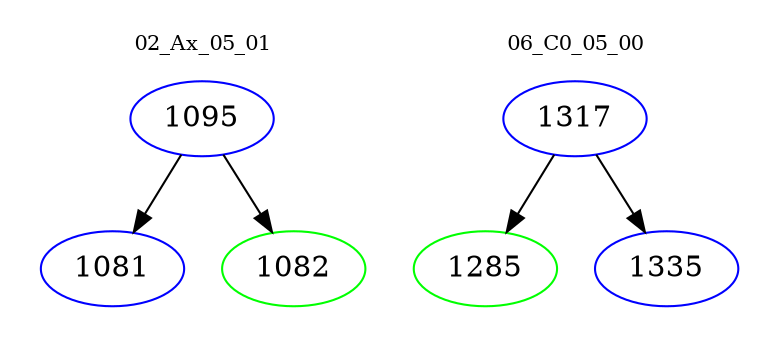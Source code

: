 digraph{
subgraph cluster_0 {
color = white
label = "02_Ax_05_01";
fontsize=10;
T0_1095 [label="1095", color="blue"]
T0_1095 -> T0_1081 [color="black"]
T0_1081 [label="1081", color="blue"]
T0_1095 -> T0_1082 [color="black"]
T0_1082 [label="1082", color="green"]
}
subgraph cluster_1 {
color = white
label = "06_C0_05_00";
fontsize=10;
T1_1317 [label="1317", color="blue"]
T1_1317 -> T1_1285 [color="black"]
T1_1285 [label="1285", color="green"]
T1_1317 -> T1_1335 [color="black"]
T1_1335 [label="1335", color="blue"]
}
}
